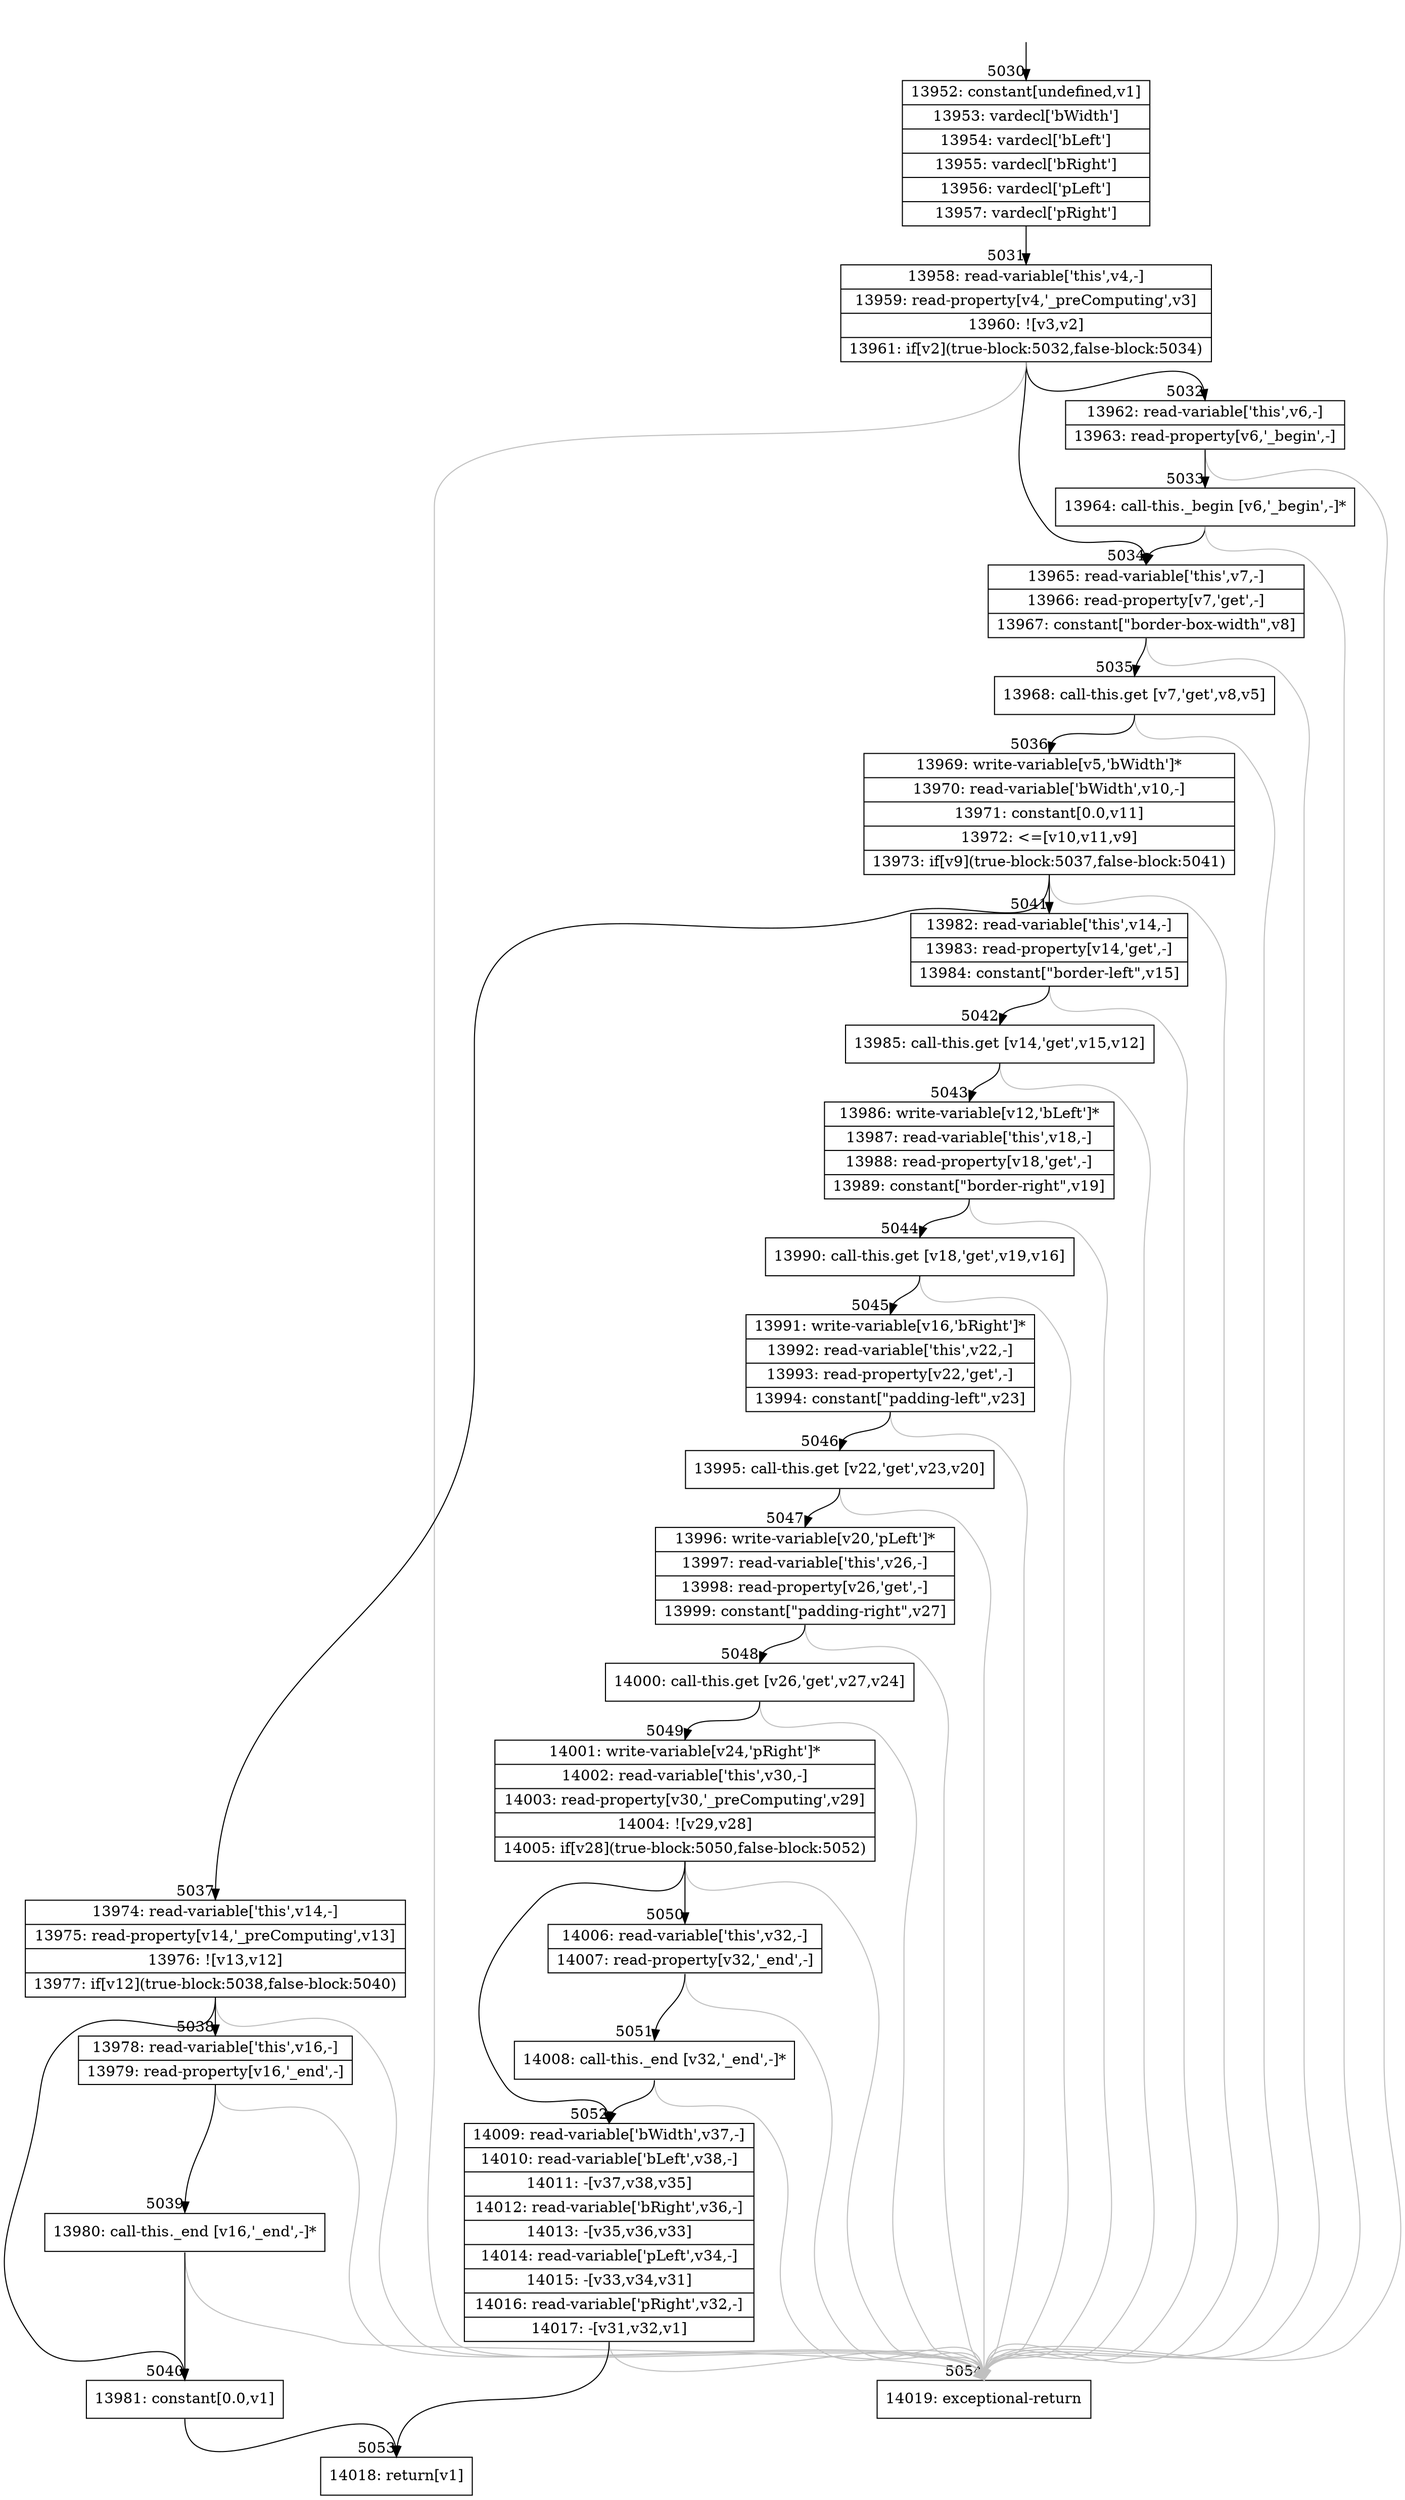digraph {
rankdir="TD"
BB_entry396[shape=none,label=""];
BB_entry396 -> BB5030 [tailport=s, headport=n, headlabel="    5030"]
BB5030 [shape=record label="{13952: constant[undefined,v1]|13953: vardecl['bWidth']|13954: vardecl['bLeft']|13955: vardecl['bRight']|13956: vardecl['pLeft']|13957: vardecl['pRight']}" ] 
BB5030 -> BB5031 [tailport=s, headport=n, headlabel="      5031"]
BB5031 [shape=record label="{13958: read-variable['this',v4,-]|13959: read-property[v4,'_preComputing',v3]|13960: ![v3,v2]|13961: if[v2](true-block:5032,false-block:5034)}" ] 
BB5031 -> BB5032 [tailport=s, headport=n, headlabel="      5032"]
BB5031 -> BB5034 [tailport=s, headport=n, headlabel="      5034"]
BB5031 -> BB5054 [tailport=s, headport=n, color=gray, headlabel="      5054"]
BB5032 [shape=record label="{13962: read-variable['this',v6,-]|13963: read-property[v6,'_begin',-]}" ] 
BB5032 -> BB5033 [tailport=s, headport=n, headlabel="      5033"]
BB5032 -> BB5054 [tailport=s, headport=n, color=gray]
BB5033 [shape=record label="{13964: call-this._begin [v6,'_begin',-]*}" ] 
BB5033 -> BB5034 [tailport=s, headport=n]
BB5033 -> BB5054 [tailport=s, headport=n, color=gray]
BB5034 [shape=record label="{13965: read-variable['this',v7,-]|13966: read-property[v7,'get',-]|13967: constant[\"border-box-width\",v8]}" ] 
BB5034 -> BB5035 [tailport=s, headport=n, headlabel="      5035"]
BB5034 -> BB5054 [tailport=s, headport=n, color=gray]
BB5035 [shape=record label="{13968: call-this.get [v7,'get',v8,v5]}" ] 
BB5035 -> BB5036 [tailport=s, headport=n, headlabel="      5036"]
BB5035 -> BB5054 [tailport=s, headport=n, color=gray]
BB5036 [shape=record label="{13969: write-variable[v5,'bWidth']*|13970: read-variable['bWidth',v10,-]|13971: constant[0.0,v11]|13972: \<=[v10,v11,v9]|13973: if[v9](true-block:5037,false-block:5041)}" ] 
BB5036 -> BB5037 [tailport=s, headport=n, headlabel="      5037"]
BB5036 -> BB5041 [tailport=s, headport=n, headlabel="      5041"]
BB5036 -> BB5054 [tailport=s, headport=n, color=gray]
BB5037 [shape=record label="{13974: read-variable['this',v14,-]|13975: read-property[v14,'_preComputing',v13]|13976: ![v13,v12]|13977: if[v12](true-block:5038,false-block:5040)}" ] 
BB5037 -> BB5038 [tailport=s, headport=n, headlabel="      5038"]
BB5037 -> BB5040 [tailport=s, headport=n, headlabel="      5040"]
BB5037 -> BB5054 [tailport=s, headport=n, color=gray]
BB5038 [shape=record label="{13978: read-variable['this',v16,-]|13979: read-property[v16,'_end',-]}" ] 
BB5038 -> BB5039 [tailport=s, headport=n, headlabel="      5039"]
BB5038 -> BB5054 [tailport=s, headport=n, color=gray]
BB5039 [shape=record label="{13980: call-this._end [v16,'_end',-]*}" ] 
BB5039 -> BB5040 [tailport=s, headport=n]
BB5039 -> BB5054 [tailport=s, headport=n, color=gray]
BB5040 [shape=record label="{13981: constant[0.0,v1]}" ] 
BB5040 -> BB5053 [tailport=s, headport=n, headlabel="      5053"]
BB5041 [shape=record label="{13982: read-variable['this',v14,-]|13983: read-property[v14,'get',-]|13984: constant[\"border-left\",v15]}" ] 
BB5041 -> BB5042 [tailport=s, headport=n, headlabel="      5042"]
BB5041 -> BB5054 [tailport=s, headport=n, color=gray]
BB5042 [shape=record label="{13985: call-this.get [v14,'get',v15,v12]}" ] 
BB5042 -> BB5043 [tailport=s, headport=n, headlabel="      5043"]
BB5042 -> BB5054 [tailport=s, headport=n, color=gray]
BB5043 [shape=record label="{13986: write-variable[v12,'bLeft']*|13987: read-variable['this',v18,-]|13988: read-property[v18,'get',-]|13989: constant[\"border-right\",v19]}" ] 
BB5043 -> BB5044 [tailport=s, headport=n, headlabel="      5044"]
BB5043 -> BB5054 [tailport=s, headport=n, color=gray]
BB5044 [shape=record label="{13990: call-this.get [v18,'get',v19,v16]}" ] 
BB5044 -> BB5045 [tailport=s, headport=n, headlabel="      5045"]
BB5044 -> BB5054 [tailport=s, headport=n, color=gray]
BB5045 [shape=record label="{13991: write-variable[v16,'bRight']*|13992: read-variable['this',v22,-]|13993: read-property[v22,'get',-]|13994: constant[\"padding-left\",v23]}" ] 
BB5045 -> BB5046 [tailport=s, headport=n, headlabel="      5046"]
BB5045 -> BB5054 [tailport=s, headport=n, color=gray]
BB5046 [shape=record label="{13995: call-this.get [v22,'get',v23,v20]}" ] 
BB5046 -> BB5047 [tailport=s, headport=n, headlabel="      5047"]
BB5046 -> BB5054 [tailport=s, headport=n, color=gray]
BB5047 [shape=record label="{13996: write-variable[v20,'pLeft']*|13997: read-variable['this',v26,-]|13998: read-property[v26,'get',-]|13999: constant[\"padding-right\",v27]}" ] 
BB5047 -> BB5048 [tailport=s, headport=n, headlabel="      5048"]
BB5047 -> BB5054 [tailport=s, headport=n, color=gray]
BB5048 [shape=record label="{14000: call-this.get [v26,'get',v27,v24]}" ] 
BB5048 -> BB5049 [tailport=s, headport=n, headlabel="      5049"]
BB5048 -> BB5054 [tailport=s, headport=n, color=gray]
BB5049 [shape=record label="{14001: write-variable[v24,'pRight']*|14002: read-variable['this',v30,-]|14003: read-property[v30,'_preComputing',v29]|14004: ![v29,v28]|14005: if[v28](true-block:5050,false-block:5052)}" ] 
BB5049 -> BB5050 [tailport=s, headport=n, headlabel="      5050"]
BB5049 -> BB5052 [tailport=s, headport=n, headlabel="      5052"]
BB5049 -> BB5054 [tailport=s, headport=n, color=gray]
BB5050 [shape=record label="{14006: read-variable['this',v32,-]|14007: read-property[v32,'_end',-]}" ] 
BB5050 -> BB5051 [tailport=s, headport=n, headlabel="      5051"]
BB5050 -> BB5054 [tailport=s, headport=n, color=gray]
BB5051 [shape=record label="{14008: call-this._end [v32,'_end',-]*}" ] 
BB5051 -> BB5052 [tailport=s, headport=n]
BB5051 -> BB5054 [tailport=s, headport=n, color=gray]
BB5052 [shape=record label="{14009: read-variable['bWidth',v37,-]|14010: read-variable['bLeft',v38,-]|14011: -[v37,v38,v35]|14012: read-variable['bRight',v36,-]|14013: -[v35,v36,v33]|14014: read-variable['pLeft',v34,-]|14015: -[v33,v34,v31]|14016: read-variable['pRight',v32,-]|14017: -[v31,v32,v1]}" ] 
BB5052 -> BB5053 [tailport=s, headport=n]
BB5052 -> BB5054 [tailport=s, headport=n, color=gray]
BB5053 [shape=record label="{14018: return[v1]}" ] 
BB5054 [shape=record label="{14019: exceptional-return}" ] 
//#$~ 3814
}
